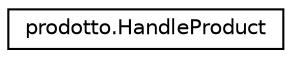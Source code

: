 digraph "Grafico della gerarchia delle classi"
{
  edge [fontname="Helvetica",fontsize="10",labelfontname="Helvetica",labelfontsize="10"];
  node [fontname="Helvetica",fontsize="10",shape=record];
  rankdir="LR";
  Node1 [label="prodotto.HandleProduct",height=0.2,width=0.4,color="black", fillcolor="white", style="filled",URL="$classprodotto_1_1HandleProduct.html",tooltip="classe che implementa il gestore dei prodotti al cui interno gestisce l&#39;IO da file dell&#39;array dei pro..."];
}
